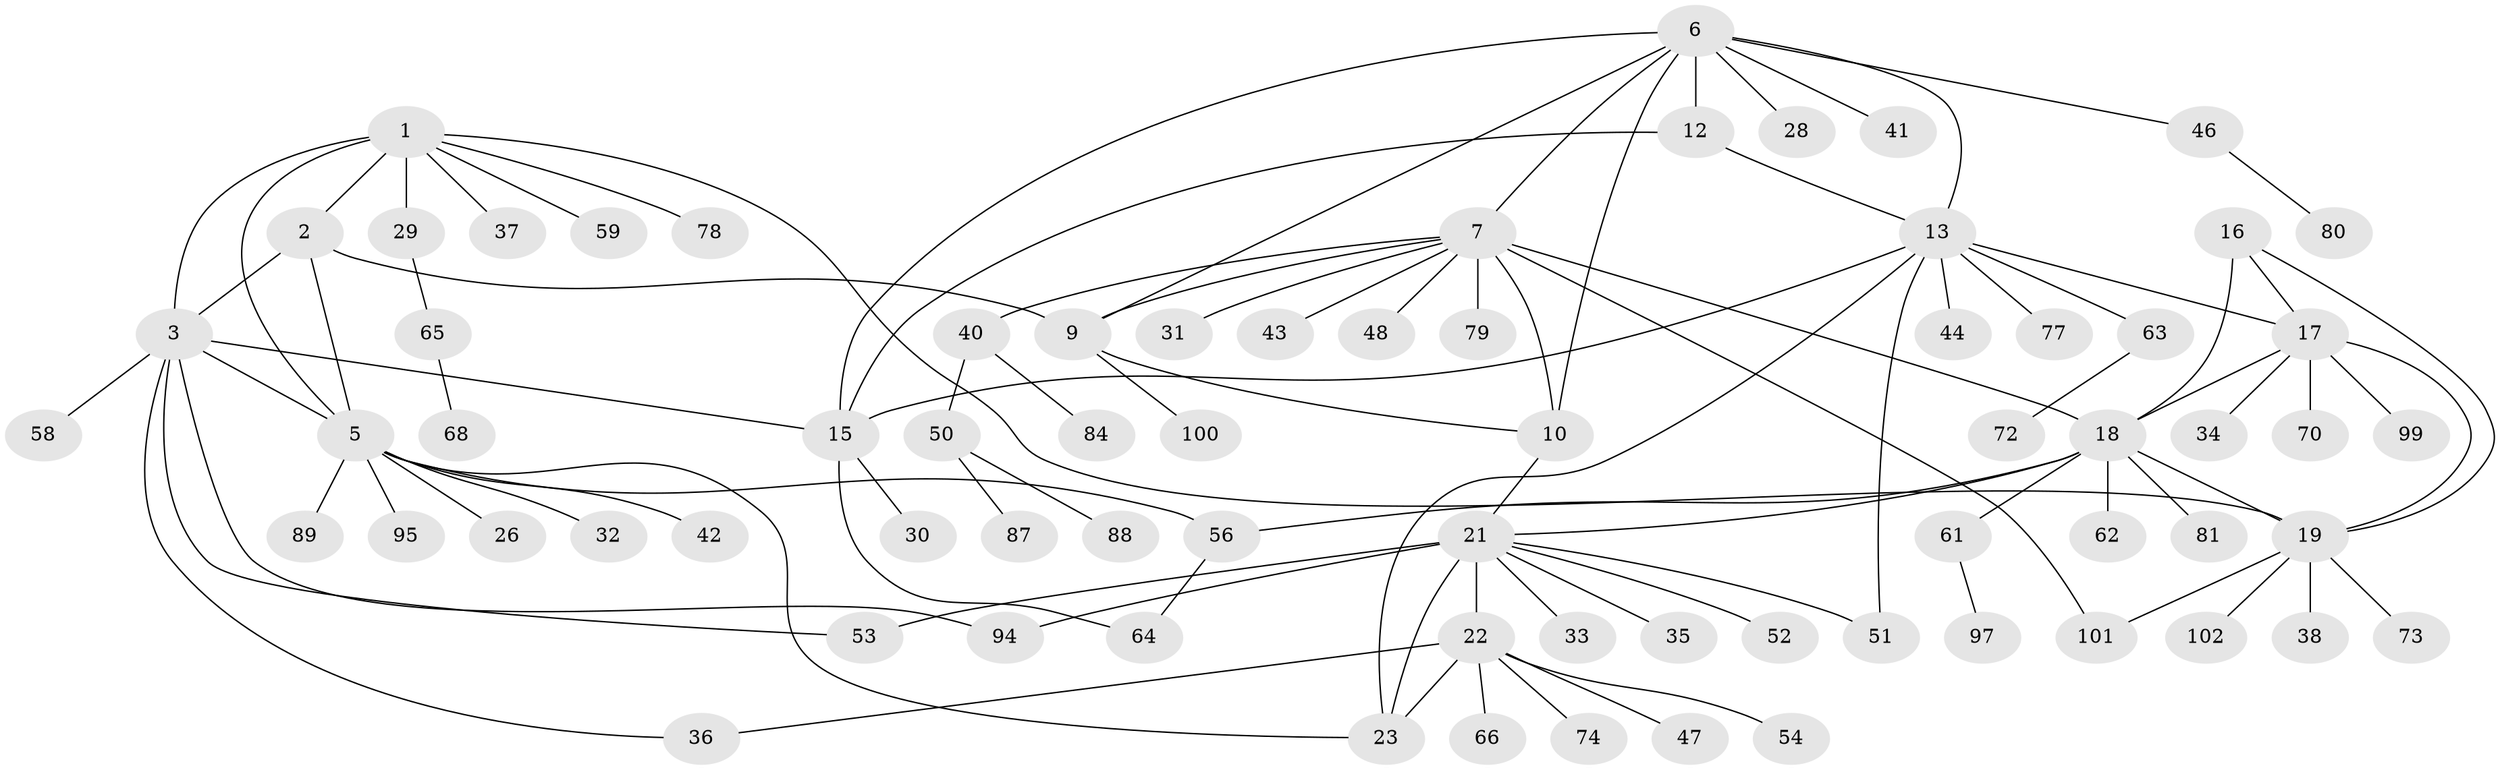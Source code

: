 // Generated by graph-tools (version 1.1) at 2025/52/02/27/25 19:52:13]
// undirected, 73 vertices, 98 edges
graph export_dot {
graph [start="1"]
  node [color=gray90,style=filled];
  1 [super="+49"];
  2 [super="+82"];
  3 [super="+4"];
  5 [super="+27"];
  6 [super="+11"];
  7 [super="+8"];
  9 [super="+86"];
  10 [super="+60"];
  12 [super="+69"];
  13 [super="+14"];
  15;
  16;
  17 [super="+98"];
  18 [super="+20"];
  19 [super="+76"];
  21 [super="+24"];
  22 [super="+75"];
  23 [super="+25"];
  26;
  28;
  29 [super="+45"];
  30 [super="+90"];
  31;
  32;
  33;
  34;
  35 [super="+39"];
  36;
  37 [super="+57"];
  38;
  40;
  41;
  42;
  43 [super="+91"];
  44;
  46 [super="+67"];
  47;
  48;
  50 [super="+71"];
  51 [super="+55"];
  52;
  53 [super="+92"];
  54;
  56;
  58;
  59;
  61;
  62;
  63 [super="+96"];
  64 [super="+103"];
  65 [super="+93"];
  66;
  68 [super="+85"];
  70;
  72;
  73;
  74;
  77;
  78;
  79;
  80 [super="+83"];
  81;
  84;
  87;
  88;
  89;
  94;
  95;
  97;
  99;
  100;
  101;
  102;
  1 -- 2;
  1 -- 3 [weight=2];
  1 -- 5;
  1 -- 19;
  1 -- 29;
  1 -- 37;
  1 -- 59;
  1 -- 78;
  2 -- 3 [weight=2];
  2 -- 5;
  2 -- 9;
  3 -- 5 [weight=2];
  3 -- 36;
  3 -- 15;
  3 -- 53 [weight=2];
  3 -- 58;
  3 -- 94;
  5 -- 26;
  5 -- 32;
  5 -- 42;
  5 -- 56;
  5 -- 89;
  5 -- 95;
  5 -- 23;
  6 -- 7 [weight=2];
  6 -- 9;
  6 -- 10;
  6 -- 46;
  6 -- 28;
  6 -- 41;
  6 -- 12;
  6 -- 13 [weight=2];
  6 -- 15;
  7 -- 9 [weight=2];
  7 -- 10 [weight=2];
  7 -- 18;
  7 -- 31;
  7 -- 79;
  7 -- 101;
  7 -- 48;
  7 -- 40;
  7 -- 43;
  9 -- 10;
  9 -- 100;
  10 -- 21;
  12 -- 13 [weight=2];
  12 -- 15;
  13 -- 15 [weight=2];
  13 -- 63;
  13 -- 77;
  13 -- 44;
  13 -- 17;
  13 -- 23;
  13 -- 51;
  15 -- 30;
  15 -- 64;
  16 -- 17;
  16 -- 18 [weight=2];
  16 -- 19;
  17 -- 18 [weight=2];
  17 -- 19;
  17 -- 34;
  17 -- 70;
  17 -- 99;
  18 -- 19 [weight=2];
  18 -- 21;
  18 -- 56;
  18 -- 81;
  18 -- 61;
  18 -- 62;
  19 -- 38;
  19 -- 73;
  19 -- 101;
  19 -- 102;
  21 -- 22 [weight=2];
  21 -- 23 [weight=4];
  21 -- 52;
  21 -- 53;
  21 -- 94;
  21 -- 33;
  21 -- 35;
  21 -- 51;
  22 -- 23 [weight=2];
  22 -- 36;
  22 -- 47;
  22 -- 54;
  22 -- 66;
  22 -- 74;
  29 -- 65;
  40 -- 50;
  40 -- 84;
  46 -- 80;
  50 -- 87;
  50 -- 88;
  56 -- 64;
  61 -- 97;
  63 -- 72;
  65 -- 68;
}
